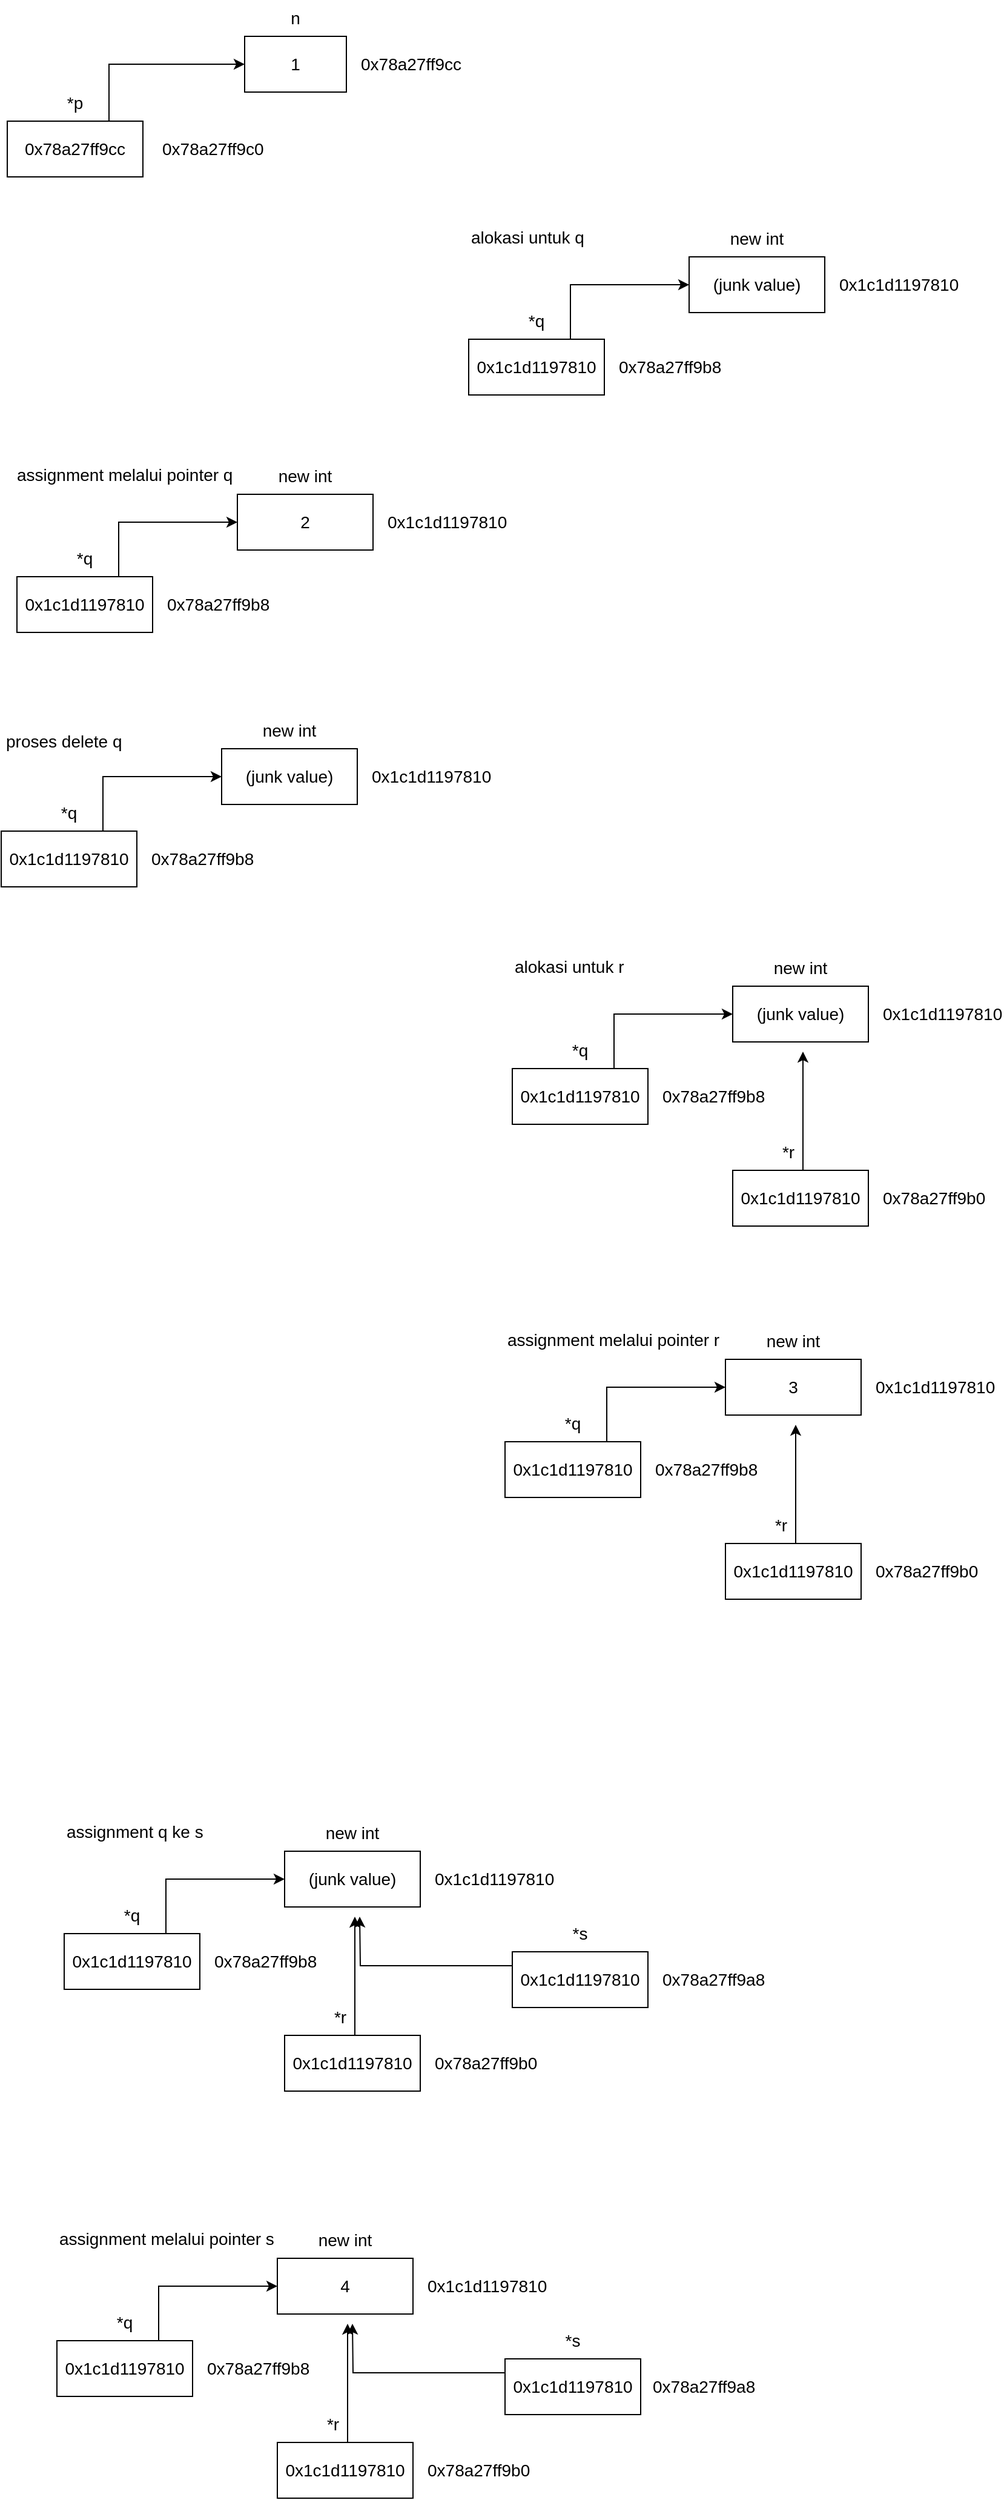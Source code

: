 <mxfile version="24.8.4">
  <diagram name="Page-1" id="Mv92UGLd2jMCq1x-95h7">
    <mxGraphModel dx="1401" dy="728" grid="1" gridSize="14" guides="1" tooltips="1" connect="1" arrows="1" fold="1" page="1" pageScale="1" pageWidth="850" pageHeight="1100" math="0" shadow="0">
      <root>
        <mxCell id="0" />
        <mxCell id="1" parent="0" />
        <mxCell id="TuK--TFJjU0DLAUo9s5h-6" value="" style="rounded=0;whiteSpace=wrap;html=1;fontSize=14;" vertex="1" parent="1">
          <mxGeometry x="210" y="44" width="84" height="46" as="geometry" />
        </mxCell>
        <mxCell id="TuK--TFJjU0DLAUo9s5h-7" value="&lt;span style=&quot;font-size: 14px;&quot;&gt;n&lt;/span&gt;" style="text;html=1;align=center;verticalAlign=middle;whiteSpace=wrap;rounded=0;" vertex="1" parent="1">
          <mxGeometry x="222" y="14" width="60" height="30" as="geometry" />
        </mxCell>
        <mxCell id="TuK--TFJjU0DLAUo9s5h-8" value="&lt;span style=&quot;font-size: 14px;&quot;&gt;1&lt;/span&gt;" style="text;html=1;align=center;verticalAlign=middle;whiteSpace=wrap;rounded=0;" vertex="1" parent="1">
          <mxGeometry x="222" y="52" width="60" height="30" as="geometry" />
        </mxCell>
        <mxCell id="TuK--TFJjU0DLAUo9s5h-9" value="&lt;span style=&quot;font-size: 14px;&quot;&gt;0x78a27ff9cc&lt;/span&gt;" style="text;html=1;align=left;verticalAlign=middle;whiteSpace=wrap;rounded=0;" vertex="1" parent="1">
          <mxGeometry x="304" y="52" width="88" height="30" as="geometry" />
        </mxCell>
        <mxCell id="TuK--TFJjU0DLAUo9s5h-16" style="edgeStyle=orthogonalEdgeStyle;rounded=0;orthogonalLoop=1;jettySize=auto;html=1;exitX=1;exitY=0;exitDx=0;exitDy=0;entryX=0;entryY=0.5;entryDx=0;entryDy=0;" edge="1" parent="1" source="TuK--TFJjU0DLAUo9s5h-10" target="TuK--TFJjU0DLAUo9s5h-6">
          <mxGeometry relative="1" as="geometry">
            <Array as="points">
              <mxPoint x="98" y="114" />
              <mxPoint x="98" y="67" />
            </Array>
          </mxGeometry>
        </mxCell>
        <mxCell id="TuK--TFJjU0DLAUo9s5h-10" value="" style="rounded=0;whiteSpace=wrap;html=1;fontSize=14;" vertex="1" parent="1">
          <mxGeometry x="14" y="114" width="112" height="46" as="geometry" />
        </mxCell>
        <mxCell id="TuK--TFJjU0DLAUo9s5h-11" value="&lt;span style=&quot;font-size: 14px;&quot;&gt;*p&lt;/span&gt;" style="text;html=1;align=center;verticalAlign=middle;whiteSpace=wrap;rounded=0;" vertex="1" parent="1">
          <mxGeometry x="40" y="84" width="60" height="30" as="geometry" />
        </mxCell>
        <mxCell id="TuK--TFJjU0DLAUo9s5h-12" value="&lt;span style=&quot;font-size: 14px; text-align: left;&quot;&gt;0x78a27ff9cc&lt;/span&gt;" style="text;html=1;align=center;verticalAlign=middle;whiteSpace=wrap;rounded=0;" vertex="1" parent="1">
          <mxGeometry x="20" y="122" width="100" height="30" as="geometry" />
        </mxCell>
        <mxCell id="TuK--TFJjU0DLAUo9s5h-13" value="&lt;span style=&quot;font-size: 14px;&quot;&gt;0x78a27ff9c0&lt;/span&gt;" style="text;html=1;align=left;verticalAlign=middle;whiteSpace=wrap;rounded=0;" vertex="1" parent="1">
          <mxGeometry x="140" y="122" width="98" height="30" as="geometry" />
        </mxCell>
        <mxCell id="TuK--TFJjU0DLAUo9s5h-17" value="&lt;span style=&quot;font-size: 14px;&quot;&gt;alokasi untuk q&lt;/span&gt;" style="text;html=1;align=left;verticalAlign=middle;resizable=0;points=[];autosize=1;strokeColor=none;fillColor=none;" vertex="1" parent="1">
          <mxGeometry x="395" y="196" width="126" height="28" as="geometry" />
        </mxCell>
        <mxCell id="TuK--TFJjU0DLAUo9s5h-19" value="" style="rounded=0;whiteSpace=wrap;html=1;fontSize=14;" vertex="1" parent="1">
          <mxGeometry x="577" y="226" width="112" height="46" as="geometry" />
        </mxCell>
        <mxCell id="TuK--TFJjU0DLAUo9s5h-20" value="&lt;div style=&quot;text-align: left;&quot;&gt;&lt;span style=&quot;background-color: initial; font-size: 14px;&quot;&gt;(junk value)&lt;/span&gt;&lt;/div&gt;" style="text;html=1;align=center;verticalAlign=middle;whiteSpace=wrap;rounded=0;" vertex="1" parent="1">
          <mxGeometry x="583" y="234" width="100" height="30" as="geometry" />
        </mxCell>
        <mxCell id="TuK--TFJjU0DLAUo9s5h-21" value="&lt;span style=&quot;font-size: 14px;&quot;&gt;new int&lt;/span&gt;" style="text;html=1;align=center;verticalAlign=middle;whiteSpace=wrap;rounded=0;" vertex="1" parent="1">
          <mxGeometry x="603" y="196" width="60" height="30" as="geometry" />
        </mxCell>
        <mxCell id="TuK--TFJjU0DLAUo9s5h-22" value="&lt;span style=&quot;font-size: 14px;&quot;&gt;0x1c1d1197810&lt;/span&gt;" style="text;html=1;align=left;verticalAlign=middle;whiteSpace=wrap;rounded=0;" vertex="1" parent="1">
          <mxGeometry x="699" y="234" width="88" height="30" as="geometry" />
        </mxCell>
        <mxCell id="TuK--TFJjU0DLAUo9s5h-27" style="edgeStyle=orthogonalEdgeStyle;rounded=0;orthogonalLoop=1;jettySize=auto;html=1;exitX=1;exitY=0;exitDx=0;exitDy=0;entryX=0;entryY=0.5;entryDx=0;entryDy=0;" edge="1" parent="1" source="TuK--TFJjU0DLAUo9s5h-23" target="TuK--TFJjU0DLAUo9s5h-19">
          <mxGeometry relative="1" as="geometry">
            <Array as="points">
              <mxPoint x="479" y="294" />
              <mxPoint x="479" y="249" />
            </Array>
          </mxGeometry>
        </mxCell>
        <mxCell id="TuK--TFJjU0DLAUo9s5h-23" value="" style="rounded=0;whiteSpace=wrap;html=1;fontSize=14;" vertex="1" parent="1">
          <mxGeometry x="395" y="294" width="112" height="46" as="geometry" />
        </mxCell>
        <mxCell id="TuK--TFJjU0DLAUo9s5h-24" value="&lt;div style=&quot;text-align: left;&quot;&gt;&lt;span style=&quot;font-size: 14px;&quot;&gt;0x1c1d1197810&lt;/span&gt;&lt;/div&gt;" style="text;html=1;align=center;verticalAlign=middle;whiteSpace=wrap;rounded=0;" vertex="1" parent="1">
          <mxGeometry x="401" y="302" width="100" height="30" as="geometry" />
        </mxCell>
        <mxCell id="TuK--TFJjU0DLAUo9s5h-25" value="&lt;span style=&quot;font-size: 14px;&quot;&gt;*q&lt;/span&gt;" style="text;html=1;align=center;verticalAlign=middle;whiteSpace=wrap;rounded=0;" vertex="1" parent="1">
          <mxGeometry x="421" y="264" width="60" height="30" as="geometry" />
        </mxCell>
        <mxCell id="TuK--TFJjU0DLAUo9s5h-26" value="&lt;span style=&quot;font-size: 14px;&quot;&gt;0x78a27ff9b8&lt;/span&gt;" style="text;html=1;align=left;verticalAlign=middle;whiteSpace=wrap;rounded=0;" vertex="1" parent="1">
          <mxGeometry x="517" y="302" width="88" height="30" as="geometry" />
        </mxCell>
        <mxCell id="TuK--TFJjU0DLAUo9s5h-28" value="&lt;span style=&quot;font-size: 14px;&quot;&gt;assignment melalui pointer q&lt;/span&gt;" style="text;html=1;align=left;verticalAlign=middle;resizable=0;points=[];autosize=1;strokeColor=none;fillColor=none;" vertex="1" parent="1">
          <mxGeometry x="20" y="392" width="210" height="28" as="geometry" />
        </mxCell>
        <mxCell id="TuK--TFJjU0DLAUo9s5h-29" value="" style="rounded=0;whiteSpace=wrap;html=1;fontSize=14;" vertex="1" parent="1">
          <mxGeometry x="204" y="422" width="112" height="46" as="geometry" />
        </mxCell>
        <mxCell id="TuK--TFJjU0DLAUo9s5h-30" value="&lt;div style=&quot;text-align: left;&quot;&gt;&lt;span style=&quot;background-color: initial; font-size: 14px;&quot;&gt;2&lt;/span&gt;&lt;/div&gt;" style="text;html=1;align=center;verticalAlign=middle;whiteSpace=wrap;rounded=0;" vertex="1" parent="1">
          <mxGeometry x="210" y="430" width="100" height="30" as="geometry" />
        </mxCell>
        <mxCell id="TuK--TFJjU0DLAUo9s5h-31" value="&lt;span style=&quot;font-size: 14px;&quot;&gt;new int&lt;/span&gt;" style="text;html=1;align=center;verticalAlign=middle;whiteSpace=wrap;rounded=0;" vertex="1" parent="1">
          <mxGeometry x="230" y="392" width="60" height="30" as="geometry" />
        </mxCell>
        <mxCell id="TuK--TFJjU0DLAUo9s5h-32" value="&lt;span style=&quot;font-size: 14px;&quot;&gt;0x1c1d1197810&lt;/span&gt;" style="text;html=1;align=left;verticalAlign=middle;whiteSpace=wrap;rounded=0;" vertex="1" parent="1">
          <mxGeometry x="326" y="430" width="88" height="30" as="geometry" />
        </mxCell>
        <mxCell id="TuK--TFJjU0DLAUo9s5h-33" style="edgeStyle=orthogonalEdgeStyle;rounded=0;orthogonalLoop=1;jettySize=auto;html=1;exitX=1;exitY=0;exitDx=0;exitDy=0;entryX=0;entryY=0.5;entryDx=0;entryDy=0;" edge="1" parent="1" source="TuK--TFJjU0DLAUo9s5h-34" target="TuK--TFJjU0DLAUo9s5h-29">
          <mxGeometry relative="1" as="geometry">
            <Array as="points">
              <mxPoint x="106" y="490" />
              <mxPoint x="106" y="445" />
            </Array>
          </mxGeometry>
        </mxCell>
        <mxCell id="TuK--TFJjU0DLAUo9s5h-34" value="" style="rounded=0;whiteSpace=wrap;html=1;fontSize=14;" vertex="1" parent="1">
          <mxGeometry x="22" y="490" width="112" height="46" as="geometry" />
        </mxCell>
        <mxCell id="TuK--TFJjU0DLAUo9s5h-35" value="&lt;div style=&quot;text-align: left;&quot;&gt;&lt;span style=&quot;font-size: 14px;&quot;&gt;0x1c1d1197810&lt;/span&gt;&lt;/div&gt;" style="text;html=1;align=center;verticalAlign=middle;whiteSpace=wrap;rounded=0;" vertex="1" parent="1">
          <mxGeometry x="28" y="498" width="100" height="30" as="geometry" />
        </mxCell>
        <mxCell id="TuK--TFJjU0DLAUo9s5h-36" value="&lt;span style=&quot;font-size: 14px;&quot;&gt;*q&lt;/span&gt;" style="text;html=1;align=center;verticalAlign=middle;whiteSpace=wrap;rounded=0;" vertex="1" parent="1">
          <mxGeometry x="48" y="460" width="60" height="30" as="geometry" />
        </mxCell>
        <mxCell id="TuK--TFJjU0DLAUo9s5h-37" value="&lt;span style=&quot;font-size: 14px;&quot;&gt;0x78a27ff9b8&lt;/span&gt;" style="text;html=1;align=left;verticalAlign=middle;whiteSpace=wrap;rounded=0;" vertex="1" parent="1">
          <mxGeometry x="144" y="498" width="88" height="30" as="geometry" />
        </mxCell>
        <mxCell id="TuK--TFJjU0DLAUo9s5h-38" value="&lt;span style=&quot;font-size: 14px;&quot;&gt;proses delete q&lt;/span&gt;" style="text;html=1;align=left;verticalAlign=middle;resizable=0;points=[];autosize=1;strokeColor=none;fillColor=none;" vertex="1" parent="1">
          <mxGeometry x="11" y="612" width="126" height="28" as="geometry" />
        </mxCell>
        <mxCell id="TuK--TFJjU0DLAUo9s5h-39" value="" style="rounded=0;whiteSpace=wrap;html=1;fontSize=14;" vertex="1" parent="1">
          <mxGeometry x="191" y="632" width="112" height="46" as="geometry" />
        </mxCell>
        <mxCell id="TuK--TFJjU0DLAUo9s5h-40" value="&lt;div style=&quot;text-align: left;&quot;&gt;&lt;span style=&quot;font-size: 14px;&quot;&gt;(junk value)&lt;/span&gt;&lt;/div&gt;" style="text;html=1;align=center;verticalAlign=middle;whiteSpace=wrap;rounded=0;" vertex="1" parent="1">
          <mxGeometry x="197" y="640" width="100" height="30" as="geometry" />
        </mxCell>
        <mxCell id="TuK--TFJjU0DLAUo9s5h-41" value="&lt;span style=&quot;font-size: 14px;&quot;&gt;new int&lt;/span&gt;" style="text;html=1;align=center;verticalAlign=middle;whiteSpace=wrap;rounded=0;" vertex="1" parent="1">
          <mxGeometry x="217" y="602" width="60" height="30" as="geometry" />
        </mxCell>
        <mxCell id="TuK--TFJjU0DLAUo9s5h-42" value="&lt;span style=&quot;font-size: 14px;&quot;&gt;0x1c1d1197810&lt;/span&gt;" style="text;html=1;align=left;verticalAlign=middle;whiteSpace=wrap;rounded=0;" vertex="1" parent="1">
          <mxGeometry x="313" y="640" width="88" height="30" as="geometry" />
        </mxCell>
        <mxCell id="TuK--TFJjU0DLAUo9s5h-43" style="edgeStyle=orthogonalEdgeStyle;rounded=0;orthogonalLoop=1;jettySize=auto;html=1;exitX=1;exitY=0;exitDx=0;exitDy=0;entryX=0;entryY=0.5;entryDx=0;entryDy=0;" edge="1" parent="1" source="TuK--TFJjU0DLAUo9s5h-44" target="TuK--TFJjU0DLAUo9s5h-39">
          <mxGeometry relative="1" as="geometry">
            <Array as="points">
              <mxPoint x="93" y="700" />
              <mxPoint x="93" y="655" />
            </Array>
          </mxGeometry>
        </mxCell>
        <mxCell id="TuK--TFJjU0DLAUo9s5h-44" value="" style="rounded=0;whiteSpace=wrap;html=1;fontSize=14;" vertex="1" parent="1">
          <mxGeometry x="9" y="700" width="112" height="46" as="geometry" />
        </mxCell>
        <mxCell id="TuK--TFJjU0DLAUo9s5h-45" value="&lt;div style=&quot;text-align: left;&quot;&gt;&lt;span style=&quot;font-size: 14px;&quot;&gt;0x1c1d1197810&lt;/span&gt;&lt;/div&gt;" style="text;html=1;align=center;verticalAlign=middle;whiteSpace=wrap;rounded=0;" vertex="1" parent="1">
          <mxGeometry x="15" y="708" width="100" height="30" as="geometry" />
        </mxCell>
        <mxCell id="TuK--TFJjU0DLAUo9s5h-46" value="&lt;span style=&quot;font-size: 14px;&quot;&gt;*q&lt;/span&gt;" style="text;html=1;align=center;verticalAlign=middle;whiteSpace=wrap;rounded=0;" vertex="1" parent="1">
          <mxGeometry x="35" y="670" width="60" height="30" as="geometry" />
        </mxCell>
        <mxCell id="TuK--TFJjU0DLAUo9s5h-47" value="&lt;span style=&quot;font-size: 14px;&quot;&gt;0x78a27ff9b8&lt;/span&gt;" style="text;html=1;align=left;verticalAlign=middle;whiteSpace=wrap;rounded=0;" vertex="1" parent="1">
          <mxGeometry x="131" y="708" width="88" height="30" as="geometry" />
        </mxCell>
        <mxCell id="TuK--TFJjU0DLAUo9s5h-58" value="&lt;span style=&quot;font-size: 14px;&quot;&gt;alokasi untuk r&lt;/span&gt;" style="text;html=1;align=left;verticalAlign=middle;resizable=0;points=[];autosize=1;strokeColor=none;fillColor=none;" vertex="1" parent="1">
          <mxGeometry x="431" y="798" width="126" height="28" as="geometry" />
        </mxCell>
        <mxCell id="TuK--TFJjU0DLAUo9s5h-59" value="" style="rounded=0;whiteSpace=wrap;html=1;fontSize=14;" vertex="1" parent="1">
          <mxGeometry x="613" y="828" width="112" height="46" as="geometry" />
        </mxCell>
        <mxCell id="TuK--TFJjU0DLAUo9s5h-60" value="&lt;div style=&quot;text-align: left;&quot;&gt;&lt;span style=&quot;background-color: initial; font-size: 14px;&quot;&gt;(junk value)&lt;/span&gt;&lt;/div&gt;" style="text;html=1;align=center;verticalAlign=middle;whiteSpace=wrap;rounded=0;" vertex="1" parent="1">
          <mxGeometry x="619" y="836" width="100" height="30" as="geometry" />
        </mxCell>
        <mxCell id="TuK--TFJjU0DLAUo9s5h-61" value="&lt;span style=&quot;font-size: 14px;&quot;&gt;new int&lt;/span&gt;" style="text;html=1;align=center;verticalAlign=middle;whiteSpace=wrap;rounded=0;" vertex="1" parent="1">
          <mxGeometry x="639" y="798" width="60" height="30" as="geometry" />
        </mxCell>
        <mxCell id="TuK--TFJjU0DLAUo9s5h-62" value="&lt;span style=&quot;font-size: 14px;&quot;&gt;0x1c1d1197810&lt;/span&gt;" style="text;html=1;align=left;verticalAlign=middle;whiteSpace=wrap;rounded=0;" vertex="1" parent="1">
          <mxGeometry x="735" y="836" width="88" height="30" as="geometry" />
        </mxCell>
        <mxCell id="TuK--TFJjU0DLAUo9s5h-63" style="edgeStyle=orthogonalEdgeStyle;rounded=0;orthogonalLoop=1;jettySize=auto;html=1;exitX=1;exitY=0;exitDx=0;exitDy=0;entryX=0;entryY=0.5;entryDx=0;entryDy=0;" edge="1" parent="1" source="TuK--TFJjU0DLAUo9s5h-64" target="TuK--TFJjU0DLAUo9s5h-59">
          <mxGeometry relative="1" as="geometry">
            <Array as="points">
              <mxPoint x="515" y="896" />
              <mxPoint x="515" y="851" />
            </Array>
          </mxGeometry>
        </mxCell>
        <mxCell id="TuK--TFJjU0DLAUo9s5h-64" value="" style="rounded=0;whiteSpace=wrap;html=1;fontSize=14;" vertex="1" parent="1">
          <mxGeometry x="431" y="896" width="112" height="46" as="geometry" />
        </mxCell>
        <mxCell id="TuK--TFJjU0DLAUo9s5h-65" value="&lt;div style=&quot;text-align: left;&quot;&gt;&lt;span style=&quot;font-size: 14px;&quot;&gt;0x1c1d1197810&lt;/span&gt;&lt;/div&gt;" style="text;html=1;align=center;verticalAlign=middle;whiteSpace=wrap;rounded=0;" vertex="1" parent="1">
          <mxGeometry x="437" y="904" width="100" height="30" as="geometry" />
        </mxCell>
        <mxCell id="TuK--TFJjU0DLAUo9s5h-66" value="&lt;span style=&quot;font-size: 14px;&quot;&gt;*q&lt;/span&gt;" style="text;html=1;align=center;verticalAlign=middle;whiteSpace=wrap;rounded=0;" vertex="1" parent="1">
          <mxGeometry x="457" y="866" width="60" height="30" as="geometry" />
        </mxCell>
        <mxCell id="TuK--TFJjU0DLAUo9s5h-67" value="&lt;span style=&quot;font-size: 14px;&quot;&gt;0x78a27ff9b8&lt;/span&gt;" style="text;html=1;align=left;verticalAlign=middle;whiteSpace=wrap;rounded=0;" vertex="1" parent="1">
          <mxGeometry x="553" y="904" width="88" height="30" as="geometry" />
        </mxCell>
        <mxCell id="TuK--TFJjU0DLAUo9s5h-73" style="edgeStyle=orthogonalEdgeStyle;rounded=0;orthogonalLoop=1;jettySize=auto;html=1;exitX=1;exitY=0;exitDx=0;exitDy=0;" edge="1" parent="1" source="TuK--TFJjU0DLAUo9s5h-68">
          <mxGeometry relative="1" as="geometry">
            <mxPoint x="671" y="882" as="targetPoint" />
            <Array as="points">
              <mxPoint x="671" y="980" />
            </Array>
          </mxGeometry>
        </mxCell>
        <mxCell id="TuK--TFJjU0DLAUo9s5h-68" value="" style="rounded=0;whiteSpace=wrap;html=1;fontSize=14;" vertex="1" parent="1">
          <mxGeometry x="613" y="980" width="112" height="46" as="geometry" />
        </mxCell>
        <mxCell id="TuK--TFJjU0DLAUo9s5h-69" value="&lt;div style=&quot;text-align: left;&quot;&gt;&lt;span style=&quot;font-size: 14px;&quot;&gt;0x1c1d1197810&lt;/span&gt;&lt;/div&gt;" style="text;html=1;align=center;verticalAlign=middle;whiteSpace=wrap;rounded=0;" vertex="1" parent="1">
          <mxGeometry x="619" y="988" width="100" height="30" as="geometry" />
        </mxCell>
        <mxCell id="TuK--TFJjU0DLAUo9s5h-70" value="&lt;span style=&quot;font-size: 14px;&quot;&gt;0x78a27ff9b0&lt;/span&gt;" style="text;html=1;align=left;verticalAlign=middle;whiteSpace=wrap;rounded=0;" vertex="1" parent="1">
          <mxGeometry x="735" y="988" width="88" height="30" as="geometry" />
        </mxCell>
        <mxCell id="TuK--TFJjU0DLAUo9s5h-71" value="&lt;span style=&quot;font-size: 14px;&quot;&gt;*r&lt;/span&gt;" style="text;html=1;align=center;verticalAlign=middle;whiteSpace=wrap;rounded=0;" vertex="1" parent="1">
          <mxGeometry x="629" y="950" width="60" height="30" as="geometry" />
        </mxCell>
        <mxCell id="TuK--TFJjU0DLAUo9s5h-74" value="&lt;span style=&quot;font-size: 14px;&quot;&gt;assignment melalui pointer r&lt;/span&gt;" style="text;html=1;align=left;verticalAlign=middle;resizable=0;points=[];autosize=1;strokeColor=none;fillColor=none;" vertex="1" parent="1">
          <mxGeometry x="425" y="1106" width="210" height="28" as="geometry" />
        </mxCell>
        <mxCell id="TuK--TFJjU0DLAUo9s5h-75" value="" style="rounded=0;whiteSpace=wrap;html=1;fontSize=14;" vertex="1" parent="1">
          <mxGeometry x="607" y="1136" width="112" height="46" as="geometry" />
        </mxCell>
        <mxCell id="TuK--TFJjU0DLAUo9s5h-76" value="&lt;div style=&quot;text-align: left;&quot;&gt;&lt;span style=&quot;background-color: initial; font-size: 14px;&quot;&gt;3&lt;/span&gt;&lt;/div&gt;" style="text;html=1;align=center;verticalAlign=middle;whiteSpace=wrap;rounded=0;" vertex="1" parent="1">
          <mxGeometry x="613" y="1144" width="100" height="30" as="geometry" />
        </mxCell>
        <mxCell id="TuK--TFJjU0DLAUo9s5h-77" value="&lt;span style=&quot;font-size: 14px;&quot;&gt;new int&lt;/span&gt;" style="text;html=1;align=center;verticalAlign=middle;whiteSpace=wrap;rounded=0;" vertex="1" parent="1">
          <mxGeometry x="633" y="1106" width="60" height="30" as="geometry" />
        </mxCell>
        <mxCell id="TuK--TFJjU0DLAUo9s5h-78" value="&lt;span style=&quot;font-size: 14px;&quot;&gt;0x1c1d1197810&lt;/span&gt;" style="text;html=1;align=left;verticalAlign=middle;whiteSpace=wrap;rounded=0;" vertex="1" parent="1">
          <mxGeometry x="729" y="1144" width="88" height="30" as="geometry" />
        </mxCell>
        <mxCell id="TuK--TFJjU0DLAUo9s5h-79" style="edgeStyle=orthogonalEdgeStyle;rounded=0;orthogonalLoop=1;jettySize=auto;html=1;exitX=1;exitY=0;exitDx=0;exitDy=0;entryX=0;entryY=0.5;entryDx=0;entryDy=0;" edge="1" parent="1" source="TuK--TFJjU0DLAUo9s5h-80" target="TuK--TFJjU0DLAUo9s5h-75">
          <mxGeometry relative="1" as="geometry">
            <Array as="points">
              <mxPoint x="509" y="1204" />
              <mxPoint x="509" y="1159" />
            </Array>
          </mxGeometry>
        </mxCell>
        <mxCell id="TuK--TFJjU0DLAUo9s5h-80" value="" style="rounded=0;whiteSpace=wrap;html=1;fontSize=14;" vertex="1" parent="1">
          <mxGeometry x="425" y="1204" width="112" height="46" as="geometry" />
        </mxCell>
        <mxCell id="TuK--TFJjU0DLAUo9s5h-81" value="&lt;div style=&quot;text-align: left;&quot;&gt;&lt;span style=&quot;font-size: 14px;&quot;&gt;0x1c1d1197810&lt;/span&gt;&lt;/div&gt;" style="text;html=1;align=center;verticalAlign=middle;whiteSpace=wrap;rounded=0;" vertex="1" parent="1">
          <mxGeometry x="431" y="1212" width="100" height="30" as="geometry" />
        </mxCell>
        <mxCell id="TuK--TFJjU0DLAUo9s5h-82" value="&lt;span style=&quot;font-size: 14px;&quot;&gt;*q&lt;/span&gt;" style="text;html=1;align=center;verticalAlign=middle;whiteSpace=wrap;rounded=0;" vertex="1" parent="1">
          <mxGeometry x="451" y="1174" width="60" height="30" as="geometry" />
        </mxCell>
        <mxCell id="TuK--TFJjU0DLAUo9s5h-83" value="&lt;span style=&quot;font-size: 14px;&quot;&gt;0x78a27ff9b8&lt;/span&gt;" style="text;html=1;align=left;verticalAlign=middle;whiteSpace=wrap;rounded=0;" vertex="1" parent="1">
          <mxGeometry x="547" y="1212" width="88" height="30" as="geometry" />
        </mxCell>
        <mxCell id="TuK--TFJjU0DLAUo9s5h-84" style="edgeStyle=orthogonalEdgeStyle;rounded=0;orthogonalLoop=1;jettySize=auto;html=1;exitX=1;exitY=0;exitDx=0;exitDy=0;" edge="1" parent="1" source="TuK--TFJjU0DLAUo9s5h-85">
          <mxGeometry relative="1" as="geometry">
            <mxPoint x="665" y="1190" as="targetPoint" />
            <Array as="points">
              <mxPoint x="665" y="1288" />
            </Array>
          </mxGeometry>
        </mxCell>
        <mxCell id="TuK--TFJjU0DLAUo9s5h-85" value="" style="rounded=0;whiteSpace=wrap;html=1;fontSize=14;" vertex="1" parent="1">
          <mxGeometry x="607" y="1288" width="112" height="46" as="geometry" />
        </mxCell>
        <mxCell id="TuK--TFJjU0DLAUo9s5h-86" value="&lt;div style=&quot;text-align: left;&quot;&gt;&lt;span style=&quot;font-size: 14px;&quot;&gt;0x1c1d1197810&lt;/span&gt;&lt;/div&gt;" style="text;html=1;align=center;verticalAlign=middle;whiteSpace=wrap;rounded=0;" vertex="1" parent="1">
          <mxGeometry x="613" y="1296" width="100" height="30" as="geometry" />
        </mxCell>
        <mxCell id="TuK--TFJjU0DLAUo9s5h-87" value="&lt;span style=&quot;font-size: 14px;&quot;&gt;0x78a27ff9b0&lt;/span&gt;" style="text;html=1;align=left;verticalAlign=middle;whiteSpace=wrap;rounded=0;" vertex="1" parent="1">
          <mxGeometry x="729" y="1296" width="88" height="30" as="geometry" />
        </mxCell>
        <mxCell id="TuK--TFJjU0DLAUo9s5h-88" value="&lt;span style=&quot;font-size: 14px;&quot;&gt;*r&lt;/span&gt;" style="text;html=1;align=center;verticalAlign=middle;whiteSpace=wrap;rounded=0;" vertex="1" parent="1">
          <mxGeometry x="623" y="1258" width="60" height="30" as="geometry" />
        </mxCell>
        <mxCell id="TuK--TFJjU0DLAUo9s5h-89" value="&lt;span style=&quot;font-size: 14px;&quot;&gt;assignment q ke s&lt;/span&gt;" style="text;html=1;align=left;verticalAlign=middle;resizable=0;points=[];autosize=1;strokeColor=none;fillColor=none;" vertex="1" parent="1">
          <mxGeometry x="61" y="1512" width="140" height="28" as="geometry" />
        </mxCell>
        <mxCell id="TuK--TFJjU0DLAUo9s5h-90" value="" style="rounded=0;whiteSpace=wrap;html=1;fontSize=14;" vertex="1" parent="1">
          <mxGeometry x="243" y="1542" width="112" height="46" as="geometry" />
        </mxCell>
        <mxCell id="TuK--TFJjU0DLAUo9s5h-91" value="&lt;div style=&quot;text-align: left;&quot;&gt;&lt;span style=&quot;background-color: initial; font-size: 14px;&quot;&gt;(junk value)&lt;/span&gt;&lt;/div&gt;" style="text;html=1;align=center;verticalAlign=middle;whiteSpace=wrap;rounded=0;" vertex="1" parent="1">
          <mxGeometry x="249" y="1550" width="100" height="30" as="geometry" />
        </mxCell>
        <mxCell id="TuK--TFJjU0DLAUo9s5h-92" value="&lt;span style=&quot;font-size: 14px;&quot;&gt;new int&lt;/span&gt;" style="text;html=1;align=center;verticalAlign=middle;whiteSpace=wrap;rounded=0;" vertex="1" parent="1">
          <mxGeometry x="269" y="1512" width="60" height="30" as="geometry" />
        </mxCell>
        <mxCell id="TuK--TFJjU0DLAUo9s5h-93" value="&lt;span style=&quot;font-size: 14px;&quot;&gt;0x1c1d1197810&lt;/span&gt;" style="text;html=1;align=left;verticalAlign=middle;whiteSpace=wrap;rounded=0;" vertex="1" parent="1">
          <mxGeometry x="365" y="1550" width="88" height="30" as="geometry" />
        </mxCell>
        <mxCell id="TuK--TFJjU0DLAUo9s5h-94" style="edgeStyle=orthogonalEdgeStyle;rounded=0;orthogonalLoop=1;jettySize=auto;html=1;exitX=1;exitY=0;exitDx=0;exitDy=0;entryX=0;entryY=0.5;entryDx=0;entryDy=0;" edge="1" parent="1" source="TuK--TFJjU0DLAUo9s5h-95" target="TuK--TFJjU0DLAUo9s5h-90">
          <mxGeometry relative="1" as="geometry">
            <Array as="points">
              <mxPoint x="145" y="1610" />
              <mxPoint x="145" y="1565" />
            </Array>
          </mxGeometry>
        </mxCell>
        <mxCell id="TuK--TFJjU0DLAUo9s5h-95" value="" style="rounded=0;whiteSpace=wrap;html=1;fontSize=14;" vertex="1" parent="1">
          <mxGeometry x="61" y="1610" width="112" height="46" as="geometry" />
        </mxCell>
        <mxCell id="TuK--TFJjU0DLAUo9s5h-96" value="&lt;div style=&quot;text-align: left;&quot;&gt;&lt;span style=&quot;font-size: 14px;&quot;&gt;0x1c1d1197810&lt;/span&gt;&lt;/div&gt;" style="text;html=1;align=center;verticalAlign=middle;whiteSpace=wrap;rounded=0;" vertex="1" parent="1">
          <mxGeometry x="67" y="1618" width="100" height="30" as="geometry" />
        </mxCell>
        <mxCell id="TuK--TFJjU0DLAUo9s5h-97" value="&lt;span style=&quot;font-size: 14px;&quot;&gt;*q&lt;/span&gt;" style="text;html=1;align=center;verticalAlign=middle;whiteSpace=wrap;rounded=0;" vertex="1" parent="1">
          <mxGeometry x="87" y="1580" width="60" height="30" as="geometry" />
        </mxCell>
        <mxCell id="TuK--TFJjU0DLAUo9s5h-98" value="&lt;span style=&quot;font-size: 14px;&quot;&gt;0x78a27ff9b8&lt;/span&gt;" style="text;html=1;align=left;verticalAlign=middle;whiteSpace=wrap;rounded=0;" vertex="1" parent="1">
          <mxGeometry x="183" y="1618" width="88" height="30" as="geometry" />
        </mxCell>
        <mxCell id="TuK--TFJjU0DLAUo9s5h-99" style="edgeStyle=orthogonalEdgeStyle;rounded=0;orthogonalLoop=1;jettySize=auto;html=1;exitX=1;exitY=0;exitDx=0;exitDy=0;" edge="1" parent="1" source="TuK--TFJjU0DLAUo9s5h-100">
          <mxGeometry relative="1" as="geometry">
            <mxPoint x="301" y="1596" as="targetPoint" />
            <Array as="points">
              <mxPoint x="301" y="1694" />
            </Array>
          </mxGeometry>
        </mxCell>
        <mxCell id="TuK--TFJjU0DLAUo9s5h-100" value="" style="rounded=0;whiteSpace=wrap;html=1;fontSize=14;" vertex="1" parent="1">
          <mxGeometry x="243" y="1694" width="112" height="46" as="geometry" />
        </mxCell>
        <mxCell id="TuK--TFJjU0DLAUo9s5h-101" value="&lt;div style=&quot;text-align: left;&quot;&gt;&lt;span style=&quot;font-size: 14px;&quot;&gt;0x1c1d1197810&lt;/span&gt;&lt;/div&gt;" style="text;html=1;align=center;verticalAlign=middle;whiteSpace=wrap;rounded=0;" vertex="1" parent="1">
          <mxGeometry x="249" y="1702" width="100" height="30" as="geometry" />
        </mxCell>
        <mxCell id="TuK--TFJjU0DLAUo9s5h-102" value="&lt;span style=&quot;font-size: 14px;&quot;&gt;0x78a27ff9b0&lt;/span&gt;" style="text;html=1;align=left;verticalAlign=middle;whiteSpace=wrap;rounded=0;" vertex="1" parent="1">
          <mxGeometry x="365" y="1702" width="88" height="30" as="geometry" />
        </mxCell>
        <mxCell id="TuK--TFJjU0DLAUo9s5h-103" value="&lt;span style=&quot;font-size: 14px;&quot;&gt;*r&lt;/span&gt;" style="text;html=1;align=center;verticalAlign=middle;whiteSpace=wrap;rounded=0;" vertex="1" parent="1">
          <mxGeometry x="259" y="1664" width="60" height="30" as="geometry" />
        </mxCell>
        <mxCell id="TuK--TFJjU0DLAUo9s5h-111" style="edgeStyle=orthogonalEdgeStyle;rounded=0;orthogonalLoop=1;jettySize=auto;html=1;exitX=0;exitY=0.25;exitDx=0;exitDy=0;" edge="1" parent="1" source="TuK--TFJjU0DLAUo9s5h-104">
          <mxGeometry relative="1" as="geometry">
            <mxPoint x="305" y="1596" as="targetPoint" />
          </mxGeometry>
        </mxCell>
        <mxCell id="TuK--TFJjU0DLAUo9s5h-104" value="" style="rounded=0;whiteSpace=wrap;html=1;fontSize=14;" vertex="1" parent="1">
          <mxGeometry x="431" y="1625" width="112" height="46" as="geometry" />
        </mxCell>
        <mxCell id="TuK--TFJjU0DLAUo9s5h-105" value="&lt;div style=&quot;text-align: left;&quot;&gt;&lt;span style=&quot;font-size: 14px;&quot;&gt;0x1c1d1197810&lt;/span&gt;&lt;/div&gt;" style="text;html=1;align=center;verticalAlign=middle;whiteSpace=wrap;rounded=0;" vertex="1" parent="1">
          <mxGeometry x="437" y="1633" width="100" height="30" as="geometry" />
        </mxCell>
        <mxCell id="TuK--TFJjU0DLAUo9s5h-106" value="&lt;span style=&quot;font-size: 14px;&quot;&gt;*s&lt;/span&gt;" style="text;html=1;align=center;verticalAlign=middle;whiteSpace=wrap;rounded=0;" vertex="1" parent="1">
          <mxGeometry x="457" y="1595" width="60" height="30" as="geometry" />
        </mxCell>
        <mxCell id="TuK--TFJjU0DLAUo9s5h-107" value="&lt;span style=&quot;font-size: 14px;&quot;&gt;0x78a27ff9a8&lt;/span&gt;" style="text;html=1;align=left;verticalAlign=middle;whiteSpace=wrap;rounded=0;" vertex="1" parent="1">
          <mxGeometry x="553" y="1633" width="88" height="30" as="geometry" />
        </mxCell>
        <mxCell id="TuK--TFJjU0DLAUo9s5h-112" value="&lt;span style=&quot;font-size: 14px;&quot;&gt;assignment melalui pointer s&lt;/span&gt;" style="text;html=1;align=left;verticalAlign=middle;resizable=0;points=[];autosize=1;strokeColor=none;fillColor=none;" vertex="1" parent="1">
          <mxGeometry x="55" y="1848" width="210" height="28" as="geometry" />
        </mxCell>
        <mxCell id="TuK--TFJjU0DLAUo9s5h-113" value="" style="rounded=0;whiteSpace=wrap;html=1;fontSize=14;" vertex="1" parent="1">
          <mxGeometry x="237" y="1878" width="112" height="46" as="geometry" />
        </mxCell>
        <mxCell id="TuK--TFJjU0DLAUo9s5h-114" value="&lt;div style=&quot;text-align: left;&quot;&gt;&lt;span style=&quot;background-color: initial; font-size: 14px;&quot;&gt;4&lt;/span&gt;&lt;/div&gt;" style="text;html=1;align=center;verticalAlign=middle;whiteSpace=wrap;rounded=0;" vertex="1" parent="1">
          <mxGeometry x="243" y="1886" width="100" height="30" as="geometry" />
        </mxCell>
        <mxCell id="TuK--TFJjU0DLAUo9s5h-115" value="&lt;span style=&quot;font-size: 14px;&quot;&gt;new int&lt;/span&gt;" style="text;html=1;align=center;verticalAlign=middle;whiteSpace=wrap;rounded=0;" vertex="1" parent="1">
          <mxGeometry x="263" y="1848" width="60" height="30" as="geometry" />
        </mxCell>
        <mxCell id="TuK--TFJjU0DLAUo9s5h-116" value="&lt;span style=&quot;font-size: 14px;&quot;&gt;0x1c1d1197810&lt;/span&gt;" style="text;html=1;align=left;verticalAlign=middle;whiteSpace=wrap;rounded=0;" vertex="1" parent="1">
          <mxGeometry x="359" y="1886" width="88" height="30" as="geometry" />
        </mxCell>
        <mxCell id="TuK--TFJjU0DLAUo9s5h-117" style="edgeStyle=orthogonalEdgeStyle;rounded=0;orthogonalLoop=1;jettySize=auto;html=1;exitX=1;exitY=0;exitDx=0;exitDy=0;entryX=0;entryY=0.5;entryDx=0;entryDy=0;" edge="1" parent="1" source="TuK--TFJjU0DLAUo9s5h-118" target="TuK--TFJjU0DLAUo9s5h-113">
          <mxGeometry relative="1" as="geometry">
            <Array as="points">
              <mxPoint x="139" y="1946" />
              <mxPoint x="139" y="1901" />
            </Array>
          </mxGeometry>
        </mxCell>
        <mxCell id="TuK--TFJjU0DLAUo9s5h-118" value="" style="rounded=0;whiteSpace=wrap;html=1;fontSize=14;" vertex="1" parent="1">
          <mxGeometry x="55" y="1946" width="112" height="46" as="geometry" />
        </mxCell>
        <mxCell id="TuK--TFJjU0DLAUo9s5h-119" value="&lt;div style=&quot;text-align: left;&quot;&gt;&lt;span style=&quot;font-size: 14px;&quot;&gt;0x1c1d1197810&lt;/span&gt;&lt;/div&gt;" style="text;html=1;align=center;verticalAlign=middle;whiteSpace=wrap;rounded=0;" vertex="1" parent="1">
          <mxGeometry x="61" y="1954" width="100" height="30" as="geometry" />
        </mxCell>
        <mxCell id="TuK--TFJjU0DLAUo9s5h-120" value="&lt;span style=&quot;font-size: 14px;&quot;&gt;*q&lt;/span&gt;" style="text;html=1;align=center;verticalAlign=middle;whiteSpace=wrap;rounded=0;" vertex="1" parent="1">
          <mxGeometry x="81" y="1916" width="60" height="30" as="geometry" />
        </mxCell>
        <mxCell id="TuK--TFJjU0DLAUo9s5h-121" value="&lt;span style=&quot;font-size: 14px;&quot;&gt;0x78a27ff9b8&lt;/span&gt;" style="text;html=1;align=left;verticalAlign=middle;whiteSpace=wrap;rounded=0;" vertex="1" parent="1">
          <mxGeometry x="177" y="1954" width="88" height="30" as="geometry" />
        </mxCell>
        <mxCell id="TuK--TFJjU0DLAUo9s5h-122" style="edgeStyle=orthogonalEdgeStyle;rounded=0;orthogonalLoop=1;jettySize=auto;html=1;exitX=1;exitY=0;exitDx=0;exitDy=0;" edge="1" parent="1" source="TuK--TFJjU0DLAUo9s5h-123">
          <mxGeometry relative="1" as="geometry">
            <mxPoint x="295" y="1932" as="targetPoint" />
            <Array as="points">
              <mxPoint x="295" y="2030" />
            </Array>
          </mxGeometry>
        </mxCell>
        <mxCell id="TuK--TFJjU0DLAUo9s5h-123" value="" style="rounded=0;whiteSpace=wrap;html=1;fontSize=14;" vertex="1" parent="1">
          <mxGeometry x="237" y="2030" width="112" height="46" as="geometry" />
        </mxCell>
        <mxCell id="TuK--TFJjU0DLAUo9s5h-124" value="&lt;div style=&quot;text-align: left;&quot;&gt;&lt;span style=&quot;font-size: 14px;&quot;&gt;0x1c1d1197810&lt;/span&gt;&lt;/div&gt;" style="text;html=1;align=center;verticalAlign=middle;whiteSpace=wrap;rounded=0;" vertex="1" parent="1">
          <mxGeometry x="243" y="2038" width="100" height="30" as="geometry" />
        </mxCell>
        <mxCell id="TuK--TFJjU0DLAUo9s5h-125" value="&lt;span style=&quot;font-size: 14px;&quot;&gt;0x78a27ff9b0&lt;/span&gt;" style="text;html=1;align=left;verticalAlign=middle;whiteSpace=wrap;rounded=0;" vertex="1" parent="1">
          <mxGeometry x="359" y="2038" width="88" height="30" as="geometry" />
        </mxCell>
        <mxCell id="TuK--TFJjU0DLAUo9s5h-126" value="&lt;span style=&quot;font-size: 14px;&quot;&gt;*r&lt;/span&gt;" style="text;html=1;align=center;verticalAlign=middle;whiteSpace=wrap;rounded=0;" vertex="1" parent="1">
          <mxGeometry x="253" y="2000" width="60" height="30" as="geometry" />
        </mxCell>
        <mxCell id="TuK--TFJjU0DLAUo9s5h-127" style="edgeStyle=orthogonalEdgeStyle;rounded=0;orthogonalLoop=1;jettySize=auto;html=1;exitX=0;exitY=0.25;exitDx=0;exitDy=0;" edge="1" parent="1" source="TuK--TFJjU0DLAUo9s5h-128">
          <mxGeometry relative="1" as="geometry">
            <mxPoint x="299" y="1932" as="targetPoint" />
          </mxGeometry>
        </mxCell>
        <mxCell id="TuK--TFJjU0DLAUo9s5h-128" value="" style="rounded=0;whiteSpace=wrap;html=1;fontSize=14;" vertex="1" parent="1">
          <mxGeometry x="425" y="1961" width="112" height="46" as="geometry" />
        </mxCell>
        <mxCell id="TuK--TFJjU0DLAUo9s5h-129" value="&lt;div style=&quot;text-align: left;&quot;&gt;&lt;span style=&quot;font-size: 14px;&quot;&gt;0x1c1d1197810&lt;/span&gt;&lt;/div&gt;" style="text;html=1;align=center;verticalAlign=middle;whiteSpace=wrap;rounded=0;" vertex="1" parent="1">
          <mxGeometry x="431" y="1969" width="100" height="30" as="geometry" />
        </mxCell>
        <mxCell id="TuK--TFJjU0DLAUo9s5h-130" value="&lt;span style=&quot;font-size: 14px;&quot;&gt;*s&lt;/span&gt;" style="text;html=1;align=center;verticalAlign=middle;whiteSpace=wrap;rounded=0;" vertex="1" parent="1">
          <mxGeometry x="451" y="1931" width="60" height="30" as="geometry" />
        </mxCell>
        <mxCell id="TuK--TFJjU0DLAUo9s5h-131" value="&lt;span style=&quot;font-size: 14px;&quot;&gt;0x78a27ff9a8&lt;/span&gt;" style="text;html=1;align=left;verticalAlign=middle;whiteSpace=wrap;rounded=0;" vertex="1" parent="1">
          <mxGeometry x="545" y="1969" width="88" height="30" as="geometry" />
        </mxCell>
      </root>
    </mxGraphModel>
  </diagram>
</mxfile>
